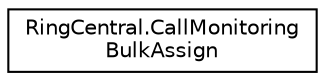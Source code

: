 digraph "Graphical Class Hierarchy"
{
 // LATEX_PDF_SIZE
  edge [fontname="Helvetica",fontsize="10",labelfontname="Helvetica",labelfontsize="10"];
  node [fontname="Helvetica",fontsize="10",shape=record];
  rankdir="LR";
  Node0 [label="RingCentral.CallMonitoring\lBulkAssign",height=0.2,width=0.4,color="black", fillcolor="white", style="filled",URL="$classRingCentral_1_1CallMonitoringBulkAssign.html",tooltip=" "];
}
